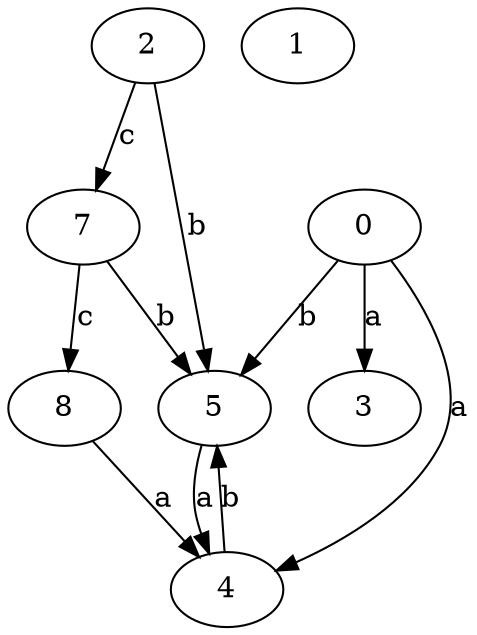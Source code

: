 strict digraph  {
2;
0;
3;
4;
5;
1;
7;
8;
2 -> 5  [label=b];
2 -> 7  [label=c];
0 -> 3  [label=a];
0 -> 4  [label=a];
0 -> 5  [label=b];
4 -> 5  [label=b];
5 -> 4  [label=a];
7 -> 5  [label=b];
7 -> 8  [label=c];
8 -> 4  [label=a];
}
